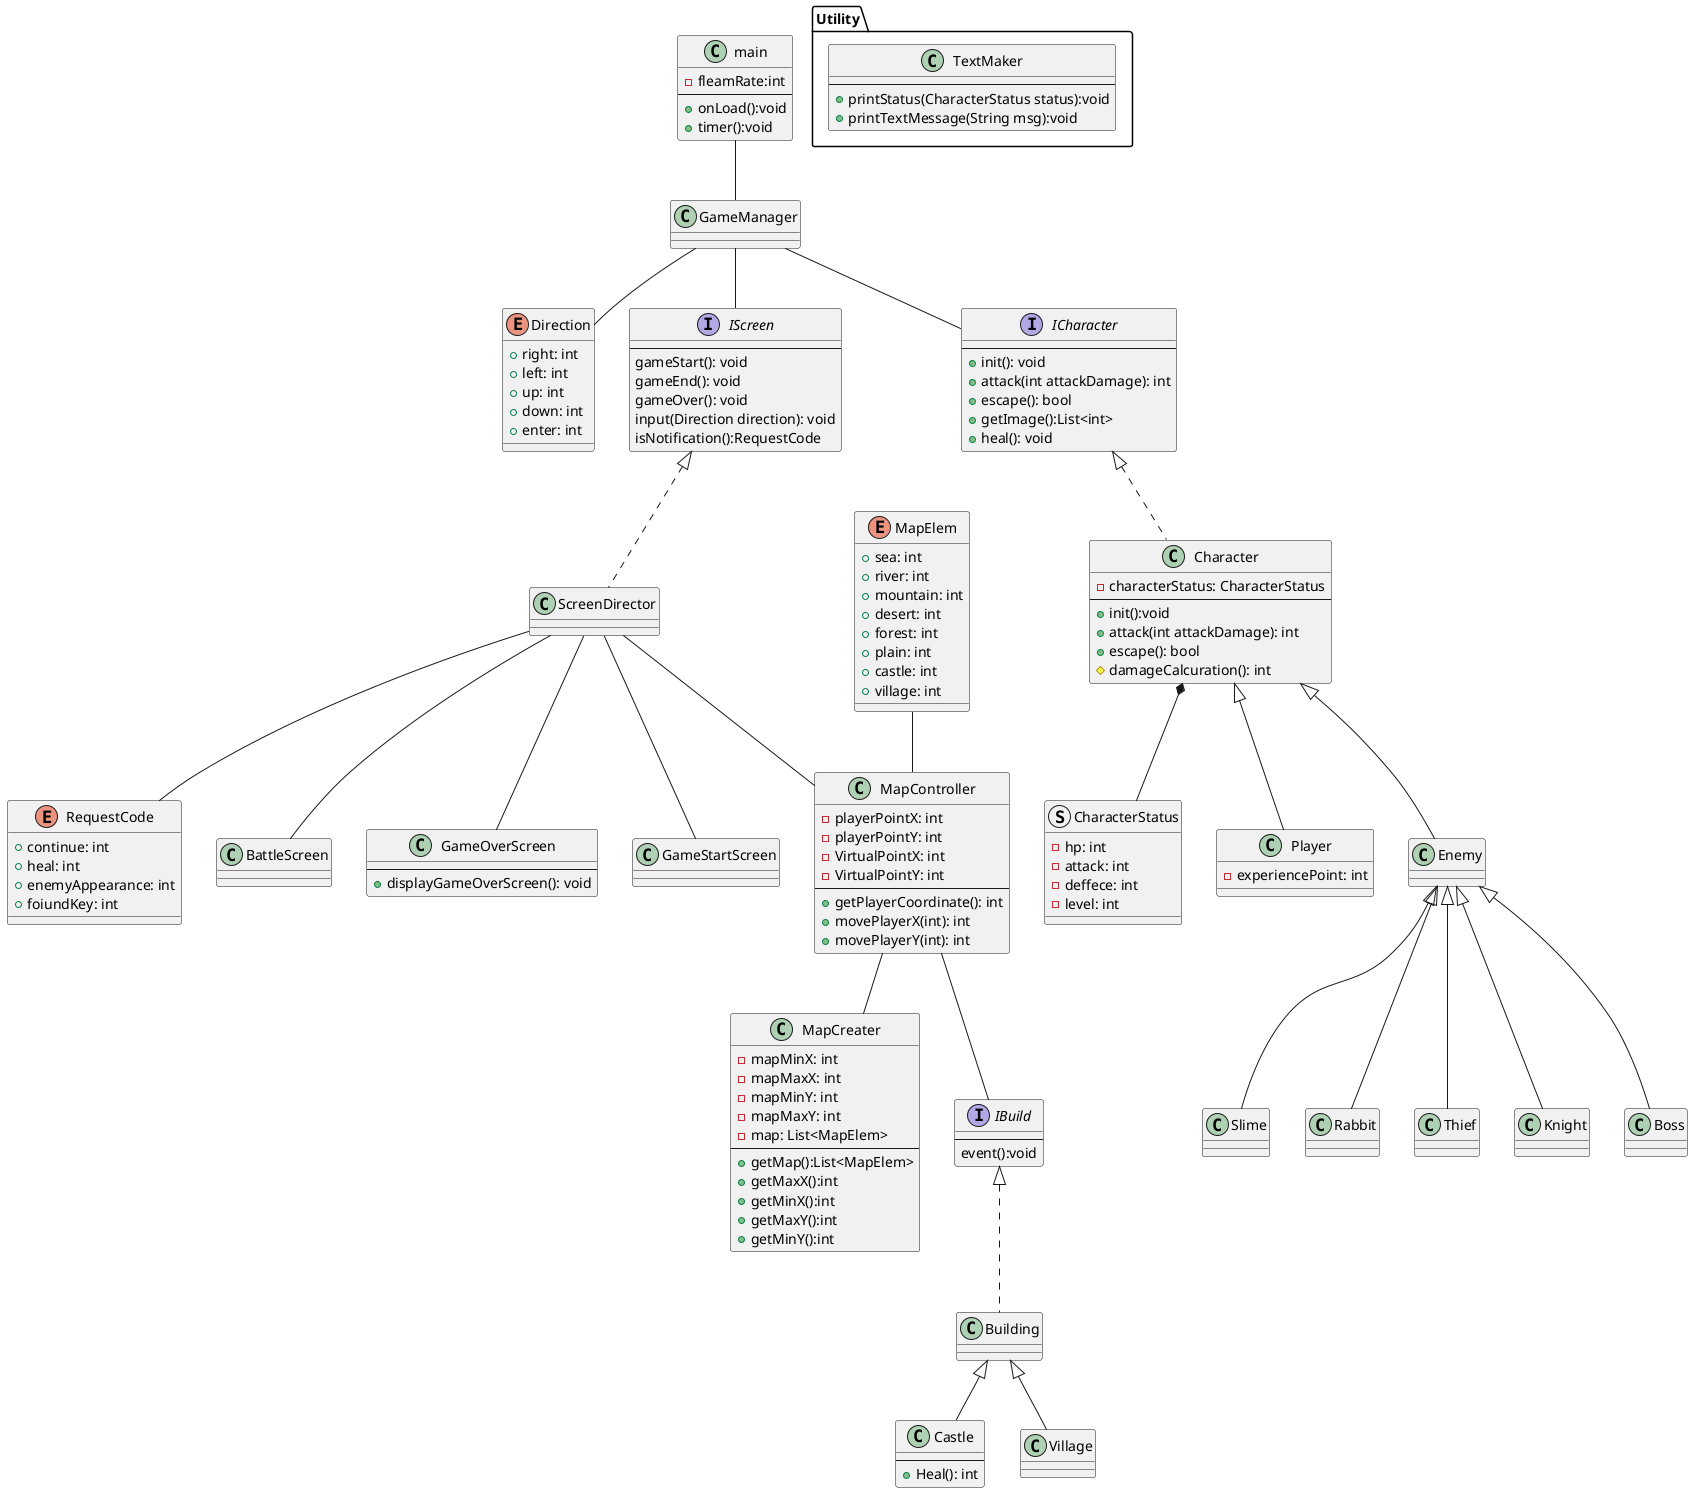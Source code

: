 @startuml

class main{
    - fleamRate:int
    --
    + onLoad():void
    + timer():void
}

class GameManager{
    
}

enum Direction {
    +right: int
    +left: int
    +up: int
    +down: int
    +enter: int
}

interface IScreen {
    --
    gameStart(): void
    gameEnd(): void
    gameOver(): void
    input(Direction direction): void
    isNotification():RequestCode
}

class ScreenDirector {

}

enum RequestCode {
    +continue: int
    +heal: int
    +enemyAppearance: int
    +foiundKey: int
}

class MapController {
    -playerPointX: int
    -playerPointY: int
    -VirtualPointX: int
    -VirtualPointY: int
    --
    +getPlayerCoordinate(): int
    +movePlayerX(int): int
    +movePlayerY(int): int  
}

class MapCreater {
    -mapMinX: int
    -mapMaxX: int
    -mapMinY: int
    -mapMaxY: int  
    -map: List<MapElem>
    --
    +getMap():List<MapElem>
    +getMaxX():int
    +getMinX():int
    +getMaxY():int
    +getMinY():int
}

enum MapElem {
    +sea: int
    +river: int
    +mountain: int
    +desert: int
    +forest: int
    +plain: int
    +castle: int
    +village: int
}

class BattleScreen {

}

class GameOverScreen {
    --
    + displayGameOverScreen(): void
}

class GameStartScreen {

}

interface ICharacter {
    --
    + init(): void
    + attack(int attackDamage): int
    + escape(): bool
    + getImage():List<int>
    + heal(): void
}

class Character {
    - characterStatus: CharacterStatus
    --
    + init():void
    + attack(int attackDamage): int
    + escape(): bool
    # damageCalcuration(): int
}

struct CharacterStatus{
    - hp: int
    - attack: int 
    - deffece: int
    - level: int
}

class Player {
    - experiencePoint: int
}

class Enemy {
    
}

class Slime {

}

class Rabbit {

}

class Thief {

}

class Knight {

}

class Boss {
    
}

interface IBuild {
    --
    event():void
}

class Building {

}

class Castle {
    --
    + Heal(): int
}

class Village {

}

package Utility {
    class TextMaker {
        --
        + printStatus(CharacterStatus status):void
        + printTextMessage(String msg):void
    }
}

main -- GameManager
GameManager -- IScreen
GameManager -- ICharacter
GameManager -- Direction

IScreen <|.. ScreenDirector
ScreenDirector -- BattleScreen
ScreenDirector -- GameOverScreen
ScreenDirector -- GameStartScreen
ScreenDirector -- MapController
ScreenDirector -- RequestCode
MapController -- MapCreater
MapController -- IBuild
MapElem -- MapController

ICharacter <|.. Character
Character <|-- Enemy
Character <|-- Player
Character *-- CharacterStatus

Enemy <|-- Slime
Enemy <|-- Rabbit
Enemy <|-- Thief
Enemy <|-- Knight
Enemy <|-- Boss

IBuild <|.. Building
Building <|-- Castle
Building <|-- Village

@enduml
